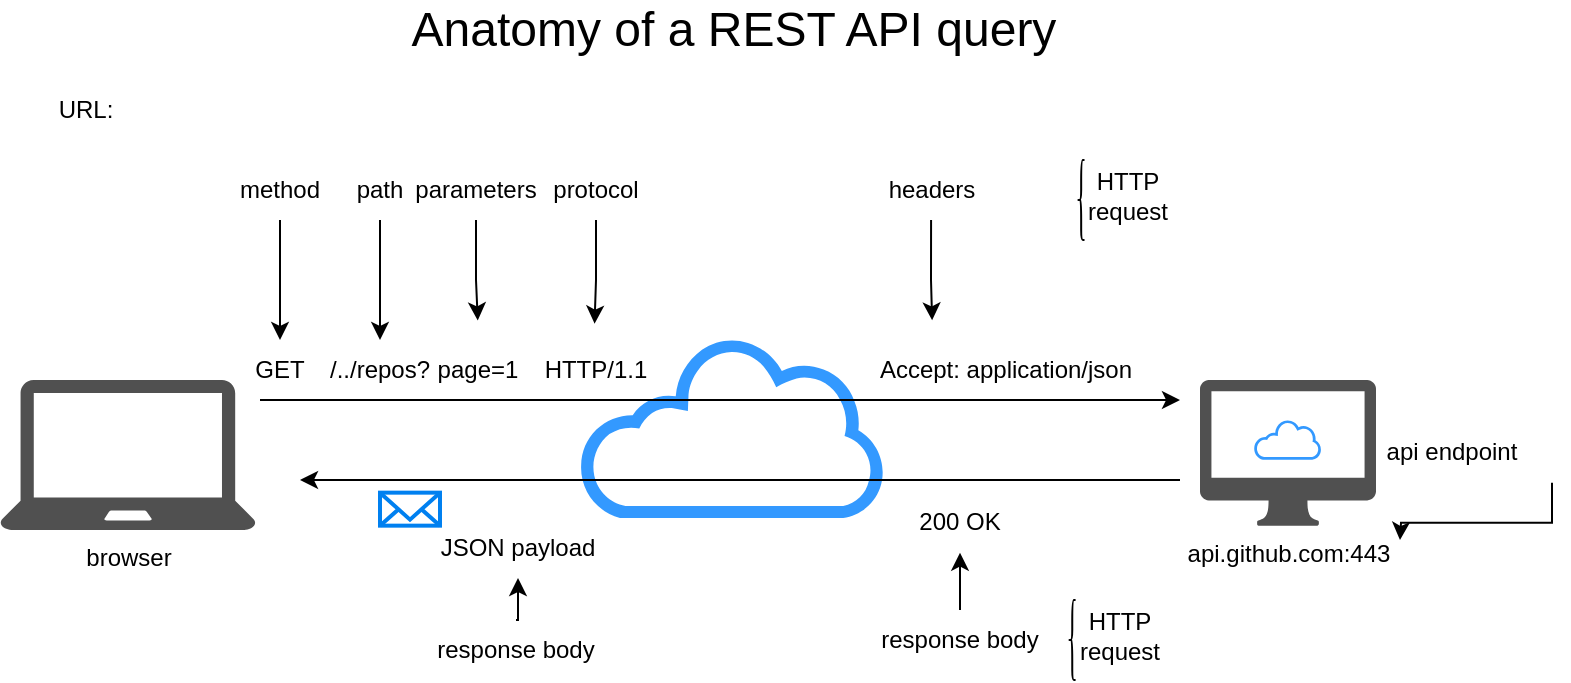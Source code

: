<mxfile version="22.1.11" type="github">
  <diagram name="Page-1" id="ECTTtBE43RO5MGSe00EO">
    <mxGraphModel dx="1663" dy="744" grid="1" gridSize="10" guides="1" tooltips="1" connect="1" arrows="1" fold="1" page="1" pageScale="1" pageWidth="850" pageHeight="1100" math="0" shadow="0">
      <root>
        <mxCell id="0" />
        <mxCell id="1" parent="0" />
        <mxCell id="vEHFzAOvwNYCjVcifSb5-3" value="" style="sketch=0;pointerEvents=1;shadow=0;dashed=0;html=1;strokeColor=none;fillColor=#3399FF;labelPosition=center;verticalLabelPosition=bottom;outlineConnect=0;verticalAlign=top;align=center;shape=mxgraph.office.clouds.cloud;" vertex="1" parent="1">
          <mxGeometry x="-260" y="349" width="153.82" height="90" as="geometry" />
        </mxCell>
        <mxCell id="vEHFzAOvwNYCjVcifSb5-5" value="browser" style="sketch=0;pointerEvents=1;shadow=0;dashed=0;html=1;strokeColor=none;fillColor=#505050;labelPosition=center;verticalLabelPosition=bottom;verticalAlign=top;outlineConnect=0;align=center;shape=mxgraph.office.devices.laptop;" vertex="1" parent="1">
          <mxGeometry x="-550" y="370" width="127.94" height="75" as="geometry" />
        </mxCell>
        <mxCell id="vEHFzAOvwNYCjVcifSb5-7" value="" style="group" vertex="1" connectable="0" parent="1">
          <mxGeometry x="50" y="370" width="88" height="72.83" as="geometry" />
        </mxCell>
        <mxCell id="vEHFzAOvwNYCjVcifSb5-4" value="api.github.com:443" style="sketch=0;pointerEvents=1;shadow=0;dashed=0;html=1;strokeColor=none;fillColor=#505050;labelPosition=center;verticalLabelPosition=bottom;verticalAlign=top;outlineConnect=0;align=center;shape=mxgraph.office.devices.mac_client;" vertex="1" parent="vEHFzAOvwNYCjVcifSb5-7">
          <mxGeometry width="88" height="72.83" as="geometry" />
        </mxCell>
        <mxCell id="vEHFzAOvwNYCjVcifSb5-6" value="" style="sketch=0;pointerEvents=1;shadow=0;dashed=0;html=1;strokeColor=none;fillColor=#3399FF;labelPosition=center;verticalLabelPosition=bottom;outlineConnect=0;verticalAlign=top;align=center;shape=mxgraph.office.clouds.cloud;" vertex="1" parent="vEHFzAOvwNYCjVcifSb5-7">
          <mxGeometry x="27" y="20" width="34" height="19.89" as="geometry" />
        </mxCell>
        <mxCell id="vEHFzAOvwNYCjVcifSb5-8" value="" style="html=1;verticalLabelPosition=bottom;align=center;labelBackgroundColor=#ffffff;verticalAlign=top;strokeWidth=2;strokeColor=#0080F0;shadow=0;dashed=0;shape=mxgraph.ios7.icons.mail;" vertex="1" parent="1">
          <mxGeometry x="-360" y="426.33" width="30" height="16.5" as="geometry" />
        </mxCell>
        <mxCell id="vEHFzAOvwNYCjVcifSb5-9" value="&lt;br&gt;" style="endArrow=classic;html=1;rounded=0;" edge="1" parent="1">
          <mxGeometry width="50" height="50" relative="1" as="geometry">
            <mxPoint x="-420" y="380" as="sourcePoint" />
            <mxPoint x="40" y="380" as="targetPoint" />
          </mxGeometry>
        </mxCell>
        <mxCell id="vEHFzAOvwNYCjVcifSb5-10" value="&lt;br&gt;" style="endArrow=classic;html=1;rounded=0;" edge="1" parent="1">
          <mxGeometry width="50" height="50" relative="1" as="geometry">
            <mxPoint x="40" y="420" as="sourcePoint" />
            <mxPoint x="-400" y="420" as="targetPoint" />
          </mxGeometry>
        </mxCell>
        <mxCell id="vEHFzAOvwNYCjVcifSb5-11" value="&lt;font style=&quot;font-size: 24px;&quot;&gt;Anatomy of a REST API query&lt;/font&gt;" style="text;strokeColor=none;align=center;fillColor=none;html=1;verticalAlign=middle;whiteSpace=wrap;rounded=0;" vertex="1" parent="1">
          <mxGeometry x="-413.09" y="180" width="460" height="30" as="geometry" />
        </mxCell>
        <mxCell id="vEHFzAOvwNYCjVcifSb5-14" value="" style="shape=curlyBracket;whiteSpace=wrap;html=1;rounded=1;labelPosition=left;verticalLabelPosition=middle;align=right;verticalAlign=middle;" vertex="1" parent="1">
          <mxGeometry x="-11.08" y="260" width="3.33" height="40" as="geometry" />
        </mxCell>
        <mxCell id="vEHFzAOvwNYCjVcifSb5-15" value="HTTP&lt;br&gt;request" style="text;strokeColor=none;align=center;fillColor=none;html=1;verticalAlign=middle;whiteSpace=wrap;rounded=0;" vertex="1" parent="1">
          <mxGeometry x="-15.54" y="263" width="60" height="30" as="geometry" />
        </mxCell>
        <mxCell id="vEHFzAOvwNYCjVcifSb5-16" value="headers" style="text;strokeColor=none;align=center;fillColor=none;html=1;verticalAlign=middle;whiteSpace=wrap;rounded=0;" vertex="1" parent="1">
          <mxGeometry x="-114.46" y="260" width="60" height="30" as="geometry" />
        </mxCell>
        <mxCell id="vEHFzAOvwNYCjVcifSb5-33" style="edgeStyle=orthogonalEdgeStyle;rounded=0;orthogonalLoop=1;jettySize=auto;html=1;exitX=0.5;exitY=1;exitDx=0;exitDy=0;entryX=0.5;entryY=0;entryDx=0;entryDy=0;" edge="1" parent="1" source="vEHFzAOvwNYCjVcifSb5-17" target="vEHFzAOvwNYCjVcifSb5-23">
          <mxGeometry relative="1" as="geometry" />
        </mxCell>
        <mxCell id="vEHFzAOvwNYCjVcifSb5-17" value="method" style="text;strokeColor=none;align=center;fillColor=none;html=1;verticalAlign=middle;whiteSpace=wrap;rounded=0;" vertex="1" parent="1">
          <mxGeometry x="-440" y="260" width="60" height="30" as="geometry" />
        </mxCell>
        <mxCell id="vEHFzAOvwNYCjVcifSb5-34" style="edgeStyle=orthogonalEdgeStyle;rounded=0;orthogonalLoop=1;jettySize=auto;html=1;exitX=0.5;exitY=1;exitDx=0;exitDy=0;entryX=0.5;entryY=0;entryDx=0;entryDy=0;" edge="1" parent="1" source="vEHFzAOvwNYCjVcifSb5-18" target="vEHFzAOvwNYCjVcifSb5-25">
          <mxGeometry relative="1" as="geometry" />
        </mxCell>
        <mxCell id="vEHFzAOvwNYCjVcifSb5-18" value="path" style="text;strokeColor=none;align=center;fillColor=none;html=1;verticalAlign=middle;whiteSpace=wrap;rounded=0;" vertex="1" parent="1">
          <mxGeometry x="-390" y="260" width="60" height="30" as="geometry" />
        </mxCell>
        <mxCell id="vEHFzAOvwNYCjVcifSb5-19" value="parameters" style="text;strokeColor=none;align=center;fillColor=none;html=1;verticalAlign=middle;whiteSpace=wrap;rounded=0;" vertex="1" parent="1">
          <mxGeometry x="-342" y="260" width="60" height="30" as="geometry" />
        </mxCell>
        <mxCell id="vEHFzAOvwNYCjVcifSb5-20" value="protocol" style="text;strokeColor=none;align=center;fillColor=none;html=1;verticalAlign=middle;whiteSpace=wrap;rounded=0;" vertex="1" parent="1">
          <mxGeometry x="-282" y="260" width="60" height="30" as="geometry" />
        </mxCell>
        <mxCell id="vEHFzAOvwNYCjVcifSb5-21" value="" style="shape=curlyBracket;whiteSpace=wrap;html=1;rounded=1;labelPosition=left;verticalLabelPosition=middle;align=right;verticalAlign=middle;" vertex="1" parent="1">
          <mxGeometry x="-15.54" y="480" width="3.33" height="40" as="geometry" />
        </mxCell>
        <mxCell id="vEHFzAOvwNYCjVcifSb5-22" value="HTTP&lt;br&gt;request" style="text;strokeColor=none;align=center;fillColor=none;html=1;verticalAlign=middle;whiteSpace=wrap;rounded=0;" vertex="1" parent="1">
          <mxGeometry x="-20" y="483" width="60" height="30" as="geometry" />
        </mxCell>
        <mxCell id="vEHFzAOvwNYCjVcifSb5-23" value="GET" style="text;strokeColor=none;align=center;fillColor=none;html=1;verticalAlign=middle;whiteSpace=wrap;rounded=0;" vertex="1" parent="1">
          <mxGeometry x="-440" y="350" width="60" height="30" as="geometry" />
        </mxCell>
        <mxCell id="vEHFzAOvwNYCjVcifSb5-25" value="/../repos?" style="text;strokeColor=none;align=center;fillColor=none;html=1;verticalAlign=middle;whiteSpace=wrap;rounded=0;" vertex="1" parent="1">
          <mxGeometry x="-390" y="350" width="60" height="30" as="geometry" />
        </mxCell>
        <mxCell id="vEHFzAOvwNYCjVcifSb5-26" value="HTTP/1.1" style="text;strokeColor=none;align=center;fillColor=none;html=1;verticalAlign=middle;whiteSpace=wrap;rounded=0;" vertex="1" parent="1">
          <mxGeometry x="-282" y="350" width="60" height="30" as="geometry" />
        </mxCell>
        <mxCell id="vEHFzAOvwNYCjVcifSb5-27" value="" style="group" vertex="1" connectable="0" parent="1">
          <mxGeometry x="-537" y="220" width="577" height="30" as="geometry" />
        </mxCell>
        <mxCell id="vEHFzAOvwNYCjVcifSb5-12" value="URL:" style="text;strokeColor=none;align=center;fillColor=none;html=1;verticalAlign=middle;whiteSpace=wrap;rounded=0;" vertex="1" parent="vEHFzAOvwNYCjVcifSb5-27">
          <mxGeometry width="60" height="30" as="geometry" />
        </mxCell>
        <mxCell id="vEHFzAOvwNYCjVcifSb5-30" value="Accept: application/json" style="text;strokeColor=none;align=center;fillColor=none;html=1;verticalAlign=middle;whiteSpace=wrap;rounded=0;" vertex="1" parent="1">
          <mxGeometry x="-114.46" y="350" width="134.46" height="30" as="geometry" />
        </mxCell>
        <mxCell id="vEHFzAOvwNYCjVcifSb5-32" value="page=1" style="text;strokeColor=none;align=center;fillColor=none;html=1;verticalAlign=middle;whiteSpace=wrap;rounded=0;" vertex="1" parent="1">
          <mxGeometry x="-341" y="350" width="60" height="30" as="geometry" />
        </mxCell>
        <mxCell id="vEHFzAOvwNYCjVcifSb5-35" style="edgeStyle=orthogonalEdgeStyle;rounded=0;orthogonalLoop=1;jettySize=auto;html=1;exitX=0.5;exitY=1;exitDx=0;exitDy=0;entryX=0.498;entryY=-0.327;entryDx=0;entryDy=0;entryPerimeter=0;" edge="1" parent="1" source="vEHFzAOvwNYCjVcifSb5-19" target="vEHFzAOvwNYCjVcifSb5-32">
          <mxGeometry relative="1" as="geometry" />
        </mxCell>
        <mxCell id="vEHFzAOvwNYCjVcifSb5-36" style="edgeStyle=orthogonalEdgeStyle;rounded=0;orthogonalLoop=1;jettySize=auto;html=1;exitX=0.5;exitY=1;exitDx=0;exitDy=0;entryX=0.488;entryY=-0.273;entryDx=0;entryDy=0;entryPerimeter=0;" edge="1" parent="1" source="vEHFzAOvwNYCjVcifSb5-20" target="vEHFzAOvwNYCjVcifSb5-26">
          <mxGeometry relative="1" as="geometry" />
        </mxCell>
        <mxCell id="vEHFzAOvwNYCjVcifSb5-37" style="edgeStyle=orthogonalEdgeStyle;rounded=0;orthogonalLoop=1;jettySize=auto;html=1;exitX=0.5;exitY=1;exitDx=0;exitDy=0;entryX=0.227;entryY=-0.327;entryDx=0;entryDy=0;entryPerimeter=0;" edge="1" parent="1" source="vEHFzAOvwNYCjVcifSb5-16" target="vEHFzAOvwNYCjVcifSb5-30">
          <mxGeometry relative="1" as="geometry" />
        </mxCell>
        <mxCell id="vEHFzAOvwNYCjVcifSb5-38" value="JSON payload" style="text;strokeColor=none;align=center;fillColor=none;html=1;verticalAlign=middle;whiteSpace=wrap;rounded=0;" vertex="1" parent="1">
          <mxGeometry x="-341" y="439" width="100" height="30" as="geometry" />
        </mxCell>
        <mxCell id="vEHFzAOvwNYCjVcifSb5-42" style="edgeStyle=orthogonalEdgeStyle;rounded=0;orthogonalLoop=1;jettySize=auto;html=1;exitX=0.5;exitY=0;exitDx=0;exitDy=0;entryX=0.5;entryY=1;entryDx=0;entryDy=0;" edge="1" parent="1" source="vEHFzAOvwNYCjVcifSb5-39" target="vEHFzAOvwNYCjVcifSb5-38">
          <mxGeometry relative="1" as="geometry" />
        </mxCell>
        <mxCell id="vEHFzAOvwNYCjVcifSb5-39" value="response body" style="text;strokeColor=none;align=center;fillColor=none;html=1;verticalAlign=middle;whiteSpace=wrap;rounded=0;" vertex="1" parent="1">
          <mxGeometry x="-342" y="490" width="100" height="30" as="geometry" />
        </mxCell>
        <mxCell id="vEHFzAOvwNYCjVcifSb5-43" style="edgeStyle=orthogonalEdgeStyle;rounded=0;orthogonalLoop=1;jettySize=auto;html=1;exitX=0.5;exitY=0;exitDx=0;exitDy=0;entryX=0.5;entryY=1;entryDx=0;entryDy=0;" edge="1" parent="1" source="vEHFzAOvwNYCjVcifSb5-40" target="vEHFzAOvwNYCjVcifSb5-41">
          <mxGeometry relative="1" as="geometry" />
        </mxCell>
        <mxCell id="vEHFzAOvwNYCjVcifSb5-40" value="response body" style="text;strokeColor=none;align=center;fillColor=none;html=1;verticalAlign=middle;whiteSpace=wrap;rounded=0;" vertex="1" parent="1">
          <mxGeometry x="-120" y="485" width="100" height="30" as="geometry" />
        </mxCell>
        <mxCell id="vEHFzAOvwNYCjVcifSb5-41" value="200 OK" style="text;strokeColor=none;align=center;fillColor=none;html=1;verticalAlign=middle;whiteSpace=wrap;rounded=0;" vertex="1" parent="1">
          <mxGeometry x="-120" y="426.33" width="100" height="30" as="geometry" />
        </mxCell>
        <mxCell id="vEHFzAOvwNYCjVcifSb5-46" style="edgeStyle=orthogonalEdgeStyle;rounded=0;orthogonalLoop=1;jettySize=auto;html=1;exitX=1;exitY=1;exitDx=0;exitDy=0;" edge="1" parent="1" source="vEHFzAOvwNYCjVcifSb5-44">
          <mxGeometry relative="1" as="geometry">
            <mxPoint x="150" y="450" as="targetPoint" />
          </mxGeometry>
        </mxCell>
        <mxCell id="vEHFzAOvwNYCjVcifSb5-44" value="api endpoint" style="text;strokeColor=none;align=center;fillColor=none;html=1;verticalAlign=middle;whiteSpace=wrap;rounded=0;" vertex="1" parent="1">
          <mxGeometry x="126" y="391.41" width="100" height="30" as="geometry" />
        </mxCell>
      </root>
    </mxGraphModel>
  </diagram>
</mxfile>
